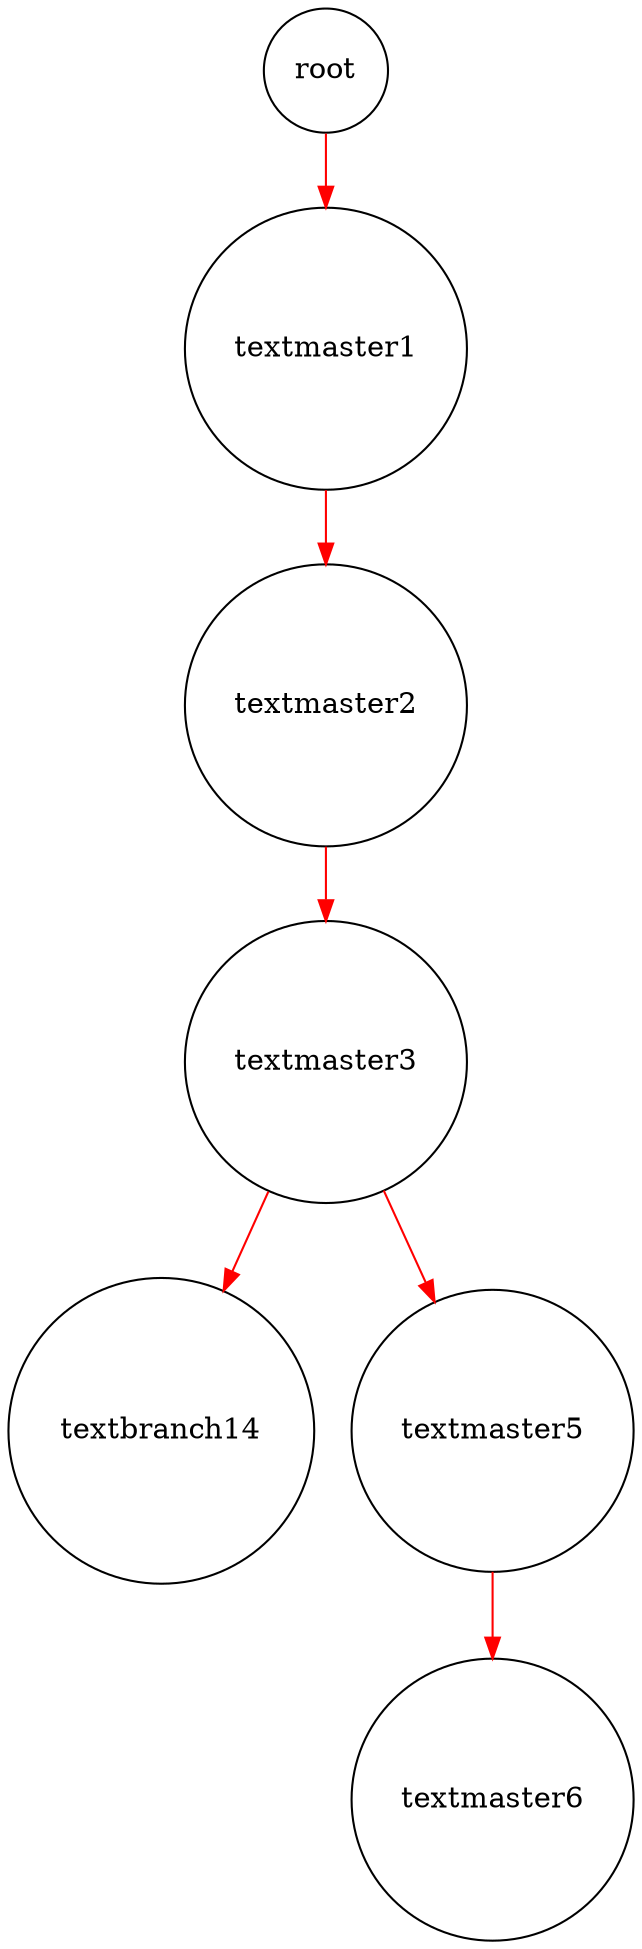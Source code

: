 digraph G{ 
node [shape=circle];
root -> textmaster1 [color= red];
textmaster1 -> textmaster2 [color= red];
textmaster2 -> textmaster3 [color= red];
textmaster3 -> textbranch14 [color= red];
textmaster3 -> textmaster5 [color= red];
textmaster5 -> textmaster6 [color= red];
}
